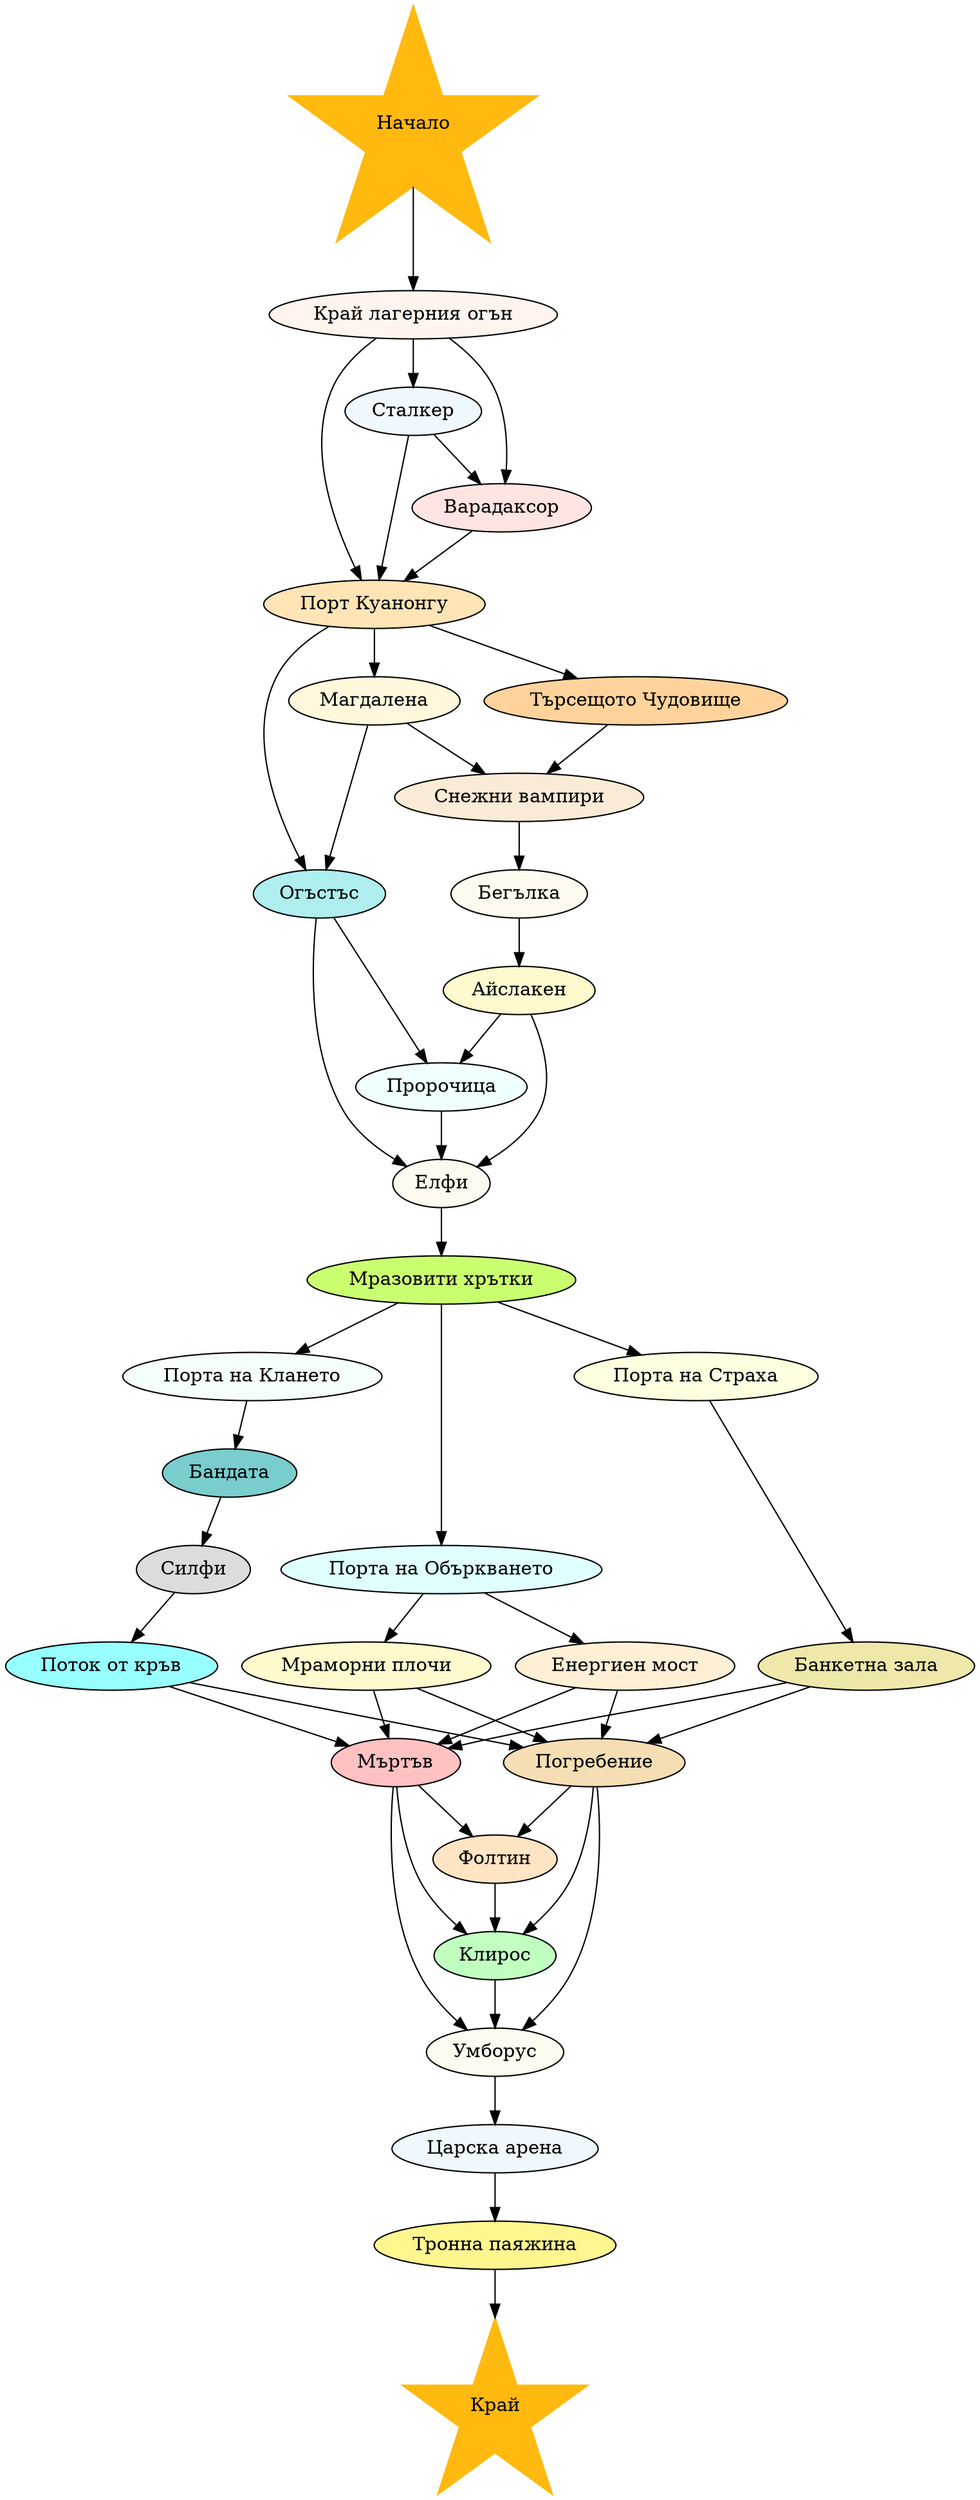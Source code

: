digraph CarstvoWyrdSimple {
    fontsize=50
    node [style=filled]
    begin [label = "Начало", shape=star, color=darkgoldenrod1, style=filled]
    krai_lagernia_ogan [label = "Край лагерния огън", fillcolor=seashell]
    stalker [label = "Сталкер", fillcolor=aliceblue]
    varadaksor [label = "Варадаксор", fillcolor=mistyrose]
    port_kuanongu [label = "Порт Куанонгу", fillcolor=moccasin]
    ogustus [label = "Огъстъс", fillcolor=paleturquoise]
    tarseshtoto_chudovishte [label = "Търсещото Чудовище", fillcolor=burlywood1]
    magdalena [label = "Магдалена", fillcolor=cornsilk]
    begalka [label = "Бегълка", fillcolor=floralwhite]
    snezhni_vampiri [label = "Снежни вампири", fillcolor=antiquewhite]
    aislaken [label = "Айслакен", fillcolor=lemonchiffon]
    prorochica [label = "Пророчица", fillcolor=azure]
    elfi [label = "Елфи", fillcolor=floralwhite]
    mrazoviti_hrutki [label = "Мразовити хрътки", fillcolor=darkolivegreen1]
    porta_na_klaneto [label = "Порта на Клането", fillcolor=mintcream]
    bandata [label = "Бандата", fillcolor=darkslategray3]
    silfi [label = "Силфи", fillcolor=gainsboro]
    potok_ot_kryv [label = "Поток от кръв", fillcolor=darkslategray1]
    portata_na_obyrkvaneto [label = "Порта на Объркването", fillcolor=lightcyan]
    energien_most [label = "Енергиен мост", fillcolor=papayawhip]
    mramorni_plochi [label = "Мраморни плочи", fillcolor=lemonchiffon]
    portata_na_straha [label = "Порта на Страха", fillcolor=lightyellow1]
    banketna_zala [label = "Банкетна зала", fillcolor=palegoldenrod]
    myrtyv [label = "Мъртъв", fillcolor=rosybrown1]
    pogrebenie [label = "Погребение", fillcolor=wheat]
    foltin [label = "Фолтин", fillcolor=bisque1]
    kliros [label = "Клирос", fillcolor=darkseagreen1]
    umborus [label = "Умборус", fillcolor=floralwhite]
    carska_arena [label = "Царска арена", fillcolor=aliceblue]
    tronna_payazhina [label = "Тронна паяжина", fillcolor=khaki1]
    end [label = "Край", shape=star, color=darkgoldenrod1, style=filled]

    begin -> krai_lagernia_ogan
    krai_lagernia_ogan -> stalker, varadaksor, port_kuanongu
    stalker -> varadaksor, port_kuanongu
    varadaksor -> port_kuanongu
    port_kuanongu -> magdalena, tarseshtoto_chudovishte, ogustus
    magdalena -> ogustus, snezhni_vampiri
    tarseshtoto_chudovishte -> snezhni_vampiri
    ogustus -> prorochica, elfi
    snezhni_vampiri -> begalka
    begalka -> aislaken
    aislaken -> prorochica, elfi
    prorochica -> elfi
    elfi -> mrazoviti_hrutki
    mrazoviti_hrutki -> porta_na_klaneto, portata_na_obyrkvaneto, portata_na_straha
    porta_na_klaneto -> bandata
    bandata -> silfi
    portata_na_obyrkvaneto -> mramorni_plochi, energien_most
    portata_na_straha -> banketna_zala
    silfi -> potok_ot_kryv
    potok_ot_kryv -> myrtyv, pogrebenie
    energien_most -> myrtyv, pogrebenie
    banketna_zala -> myrtyv, pogrebenie
    mramorni_plochi -> myrtyv, pogrebenie
    myrtyv -> foltin, kliros, umborus
    pogrebenie -> foltin, kliros, umborus
    foltin -> kliros
    kliros -> umborus
    umborus -> carska_arena
    carska_arena -> tronna_payazhina
    tronna_payazhina -> end
}